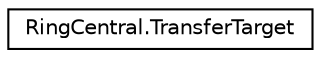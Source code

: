 digraph "Graphical Class Hierarchy"
{
 // LATEX_PDF_SIZE
  edge [fontname="Helvetica",fontsize="10",labelfontname="Helvetica",labelfontsize="10"];
  node [fontname="Helvetica",fontsize="10",shape=record];
  rankdir="LR";
  Node0 [label="RingCentral.TransferTarget",height=0.2,width=0.4,color="black", fillcolor="white", style="filled",URL="$classRingCentral_1_1TransferTarget.html",tooltip="Identifier of a call party the call will be transferred to. Only one of these parameters: phoneNumber..."];
}
